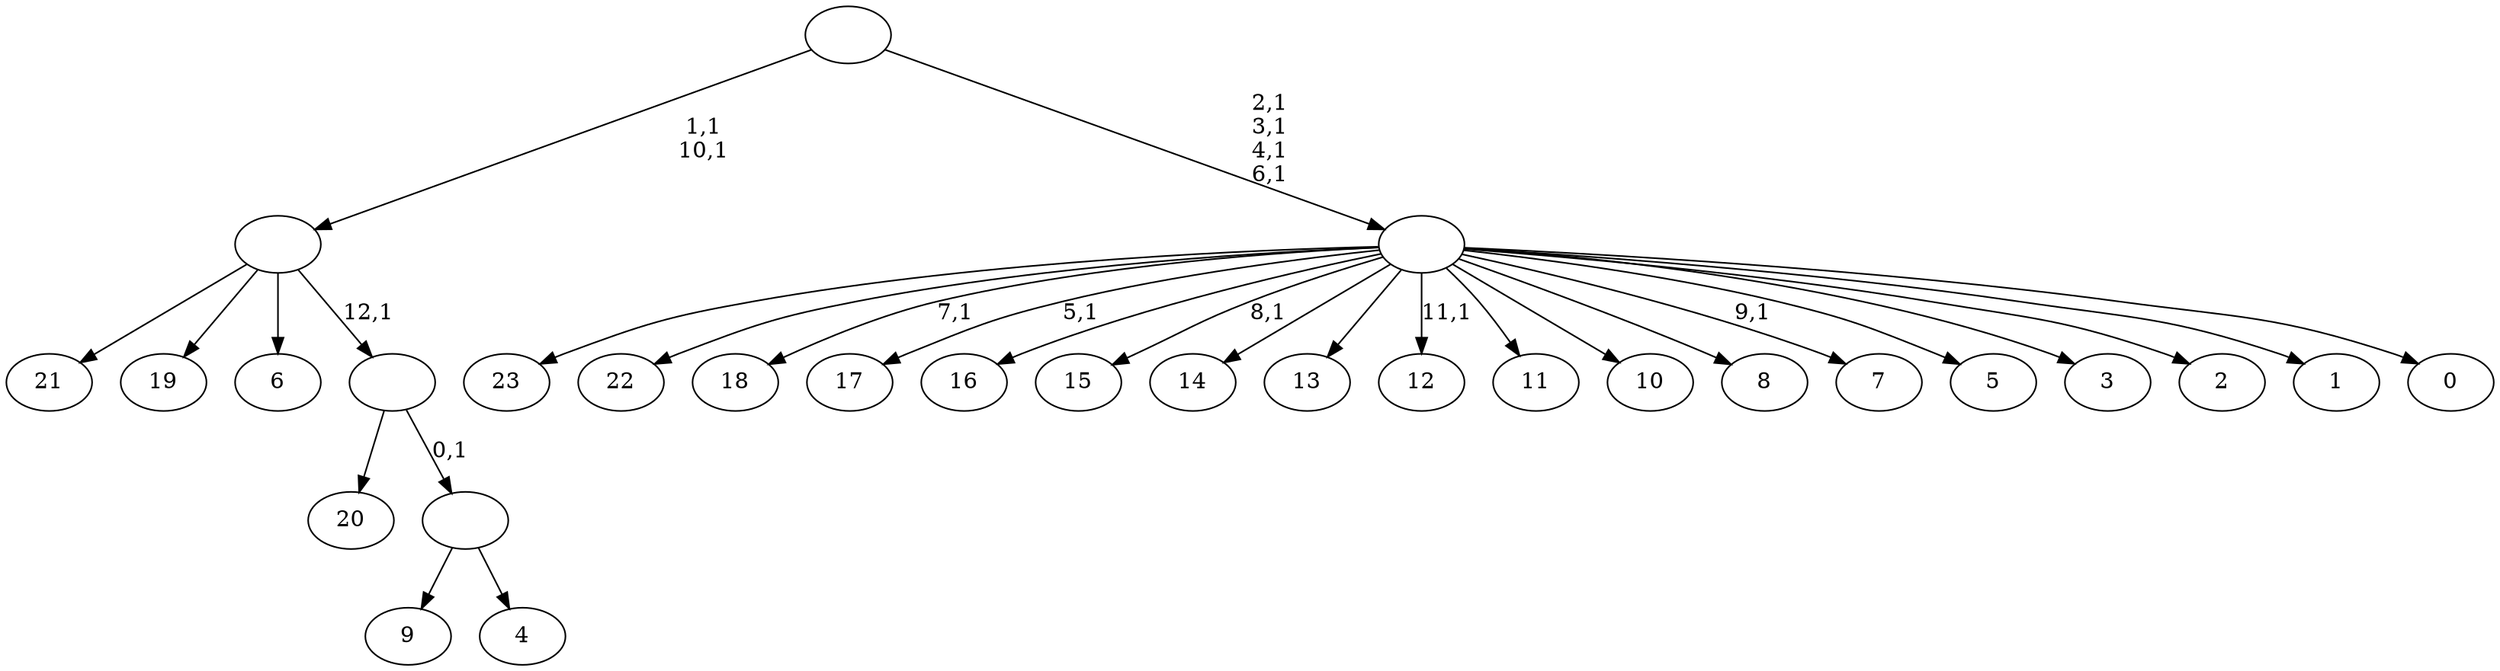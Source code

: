 digraph T {
	37 [label="23"]
	36 [label="22"]
	35 [label="21"]
	34 [label="20"]
	33 [label="19"]
	32 [label="18"]
	30 [label="17"]
	28 [label="16"]
	27 [label="15"]
	25 [label="14"]
	24 [label="13"]
	23 [label="12"]
	21 [label="11"]
	20 [label="10"]
	19 [label="9"]
	18 [label="8"]
	17 [label="7"]
	15 [label="6"]
	14 [label="5"]
	13 [label="4"]
	12 [label=""]
	11 [label=""]
	10 [label=""]
	8 [label="3"]
	7 [label="2"]
	6 [label="1"]
	5 [label="0"]
	4 [label=""]
	0 [label=""]
	12 -> 19 [label=""]
	12 -> 13 [label=""]
	11 -> 34 [label=""]
	11 -> 12 [label="0,1"]
	10 -> 35 [label=""]
	10 -> 33 [label=""]
	10 -> 15 [label=""]
	10 -> 11 [label="12,1"]
	4 -> 17 [label="9,1"]
	4 -> 23 [label="11,1"]
	4 -> 27 [label="8,1"]
	4 -> 30 [label="5,1"]
	4 -> 32 [label="7,1"]
	4 -> 37 [label=""]
	4 -> 36 [label=""]
	4 -> 28 [label=""]
	4 -> 25 [label=""]
	4 -> 24 [label=""]
	4 -> 21 [label=""]
	4 -> 20 [label=""]
	4 -> 18 [label=""]
	4 -> 14 [label=""]
	4 -> 8 [label=""]
	4 -> 7 [label=""]
	4 -> 6 [label=""]
	4 -> 5 [label=""]
	0 -> 4 [label="2,1\n3,1\n4,1\n6,1"]
	0 -> 10 [label="1,1\n10,1"]
}
